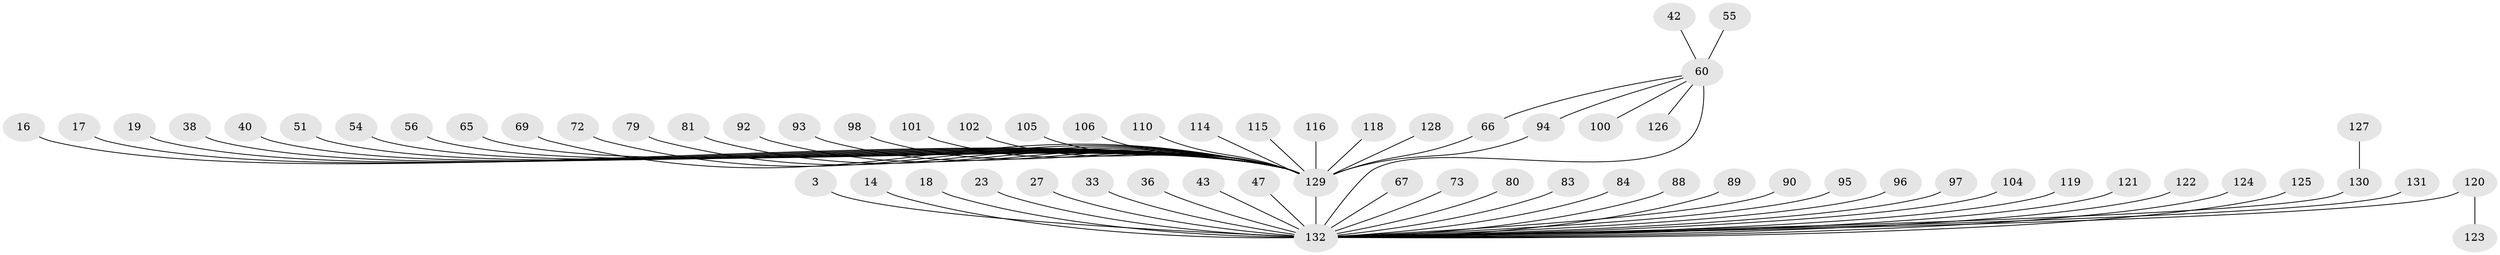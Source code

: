 // original degree distribution, {36: 0.007575757575757576, 2: 0.23484848484848486, 1: 0.5227272727272727, 19: 0.007575757575757576, 11: 0.007575757575757576, 14: 0.007575757575757576, 3: 0.07575757575757576, 8: 0.030303030303030304, 5: 0.015151515151515152, 6: 0.015151515151515152, 4: 0.06060606060606061, 13: 0.007575757575757576, 12: 0.007575757575757576}
// Generated by graph-tools (version 1.1) at 2025/46/03/09/25 04:46:59]
// undirected, 66 vertices, 67 edges
graph export_dot {
graph [start="1"]
  node [color=gray90,style=filled];
  3 [super="+2"];
  14;
  16;
  17;
  18;
  19;
  23;
  27;
  33;
  36;
  38;
  40;
  42;
  43;
  47;
  51;
  54;
  55;
  56;
  60 [super="+28+30"];
  65;
  66;
  67;
  69;
  72;
  73;
  79 [super="+15"];
  80;
  81;
  83;
  84;
  88 [super="+87"];
  89;
  90;
  92;
  93;
  94 [super="+59+70"];
  95;
  96;
  97;
  98;
  100;
  101;
  102;
  104;
  105 [super="+50+71"];
  106 [super="+57"];
  110 [super="+109"];
  114;
  115;
  116 [super="+61+108"];
  118;
  119;
  120 [super="+117"];
  121 [super="+107"];
  122;
  123;
  124;
  125;
  126 [super="+86"];
  127 [super="+111"];
  128;
  129 [super="+103+25+62+112"];
  130 [super="+63+46+77"];
  131;
  132 [super="+58+78+45+99+113+91"];
  3 -- 132;
  14 -- 132;
  16 -- 129;
  17 -- 129;
  18 -- 132;
  19 -- 129;
  23 -- 132;
  27 -- 132;
  33 -- 132;
  36 -- 132;
  38 -- 129;
  40 -- 129;
  42 -- 60;
  43 -- 132;
  47 -- 132;
  51 -- 129;
  54 -- 129;
  55 -- 60;
  56 -- 129;
  60 -- 66;
  60 -- 100;
  60 -- 94;
  60 -- 126;
  60 -- 132 [weight=5];
  65 -- 129;
  66 -- 129;
  67 -- 132;
  69 -- 129;
  72 -- 129;
  73 -- 132;
  79 -- 129;
  80 -- 132 [weight=2];
  81 -- 129;
  83 -- 132;
  84 -- 132;
  88 -- 132;
  89 -- 132;
  90 -- 132;
  92 -- 129;
  93 -- 129;
  94 -- 129;
  95 -- 132;
  96 -- 132;
  97 -- 132;
  98 -- 129;
  101 -- 129;
  102 -- 129;
  104 -- 132;
  105 -- 129;
  106 -- 129 [weight=2];
  110 -- 129;
  114 -- 129;
  115 -- 129;
  116 -- 129 [weight=2];
  118 -- 129;
  119 -- 132;
  120 -- 123;
  120 -- 132 [weight=3];
  121 -- 132;
  122 -- 132;
  124 -- 132;
  125 -- 132;
  127 -- 130;
  128 -- 129;
  129 -- 132 [weight=28];
  130 -- 132 [weight=3];
  131 -- 132;
}
